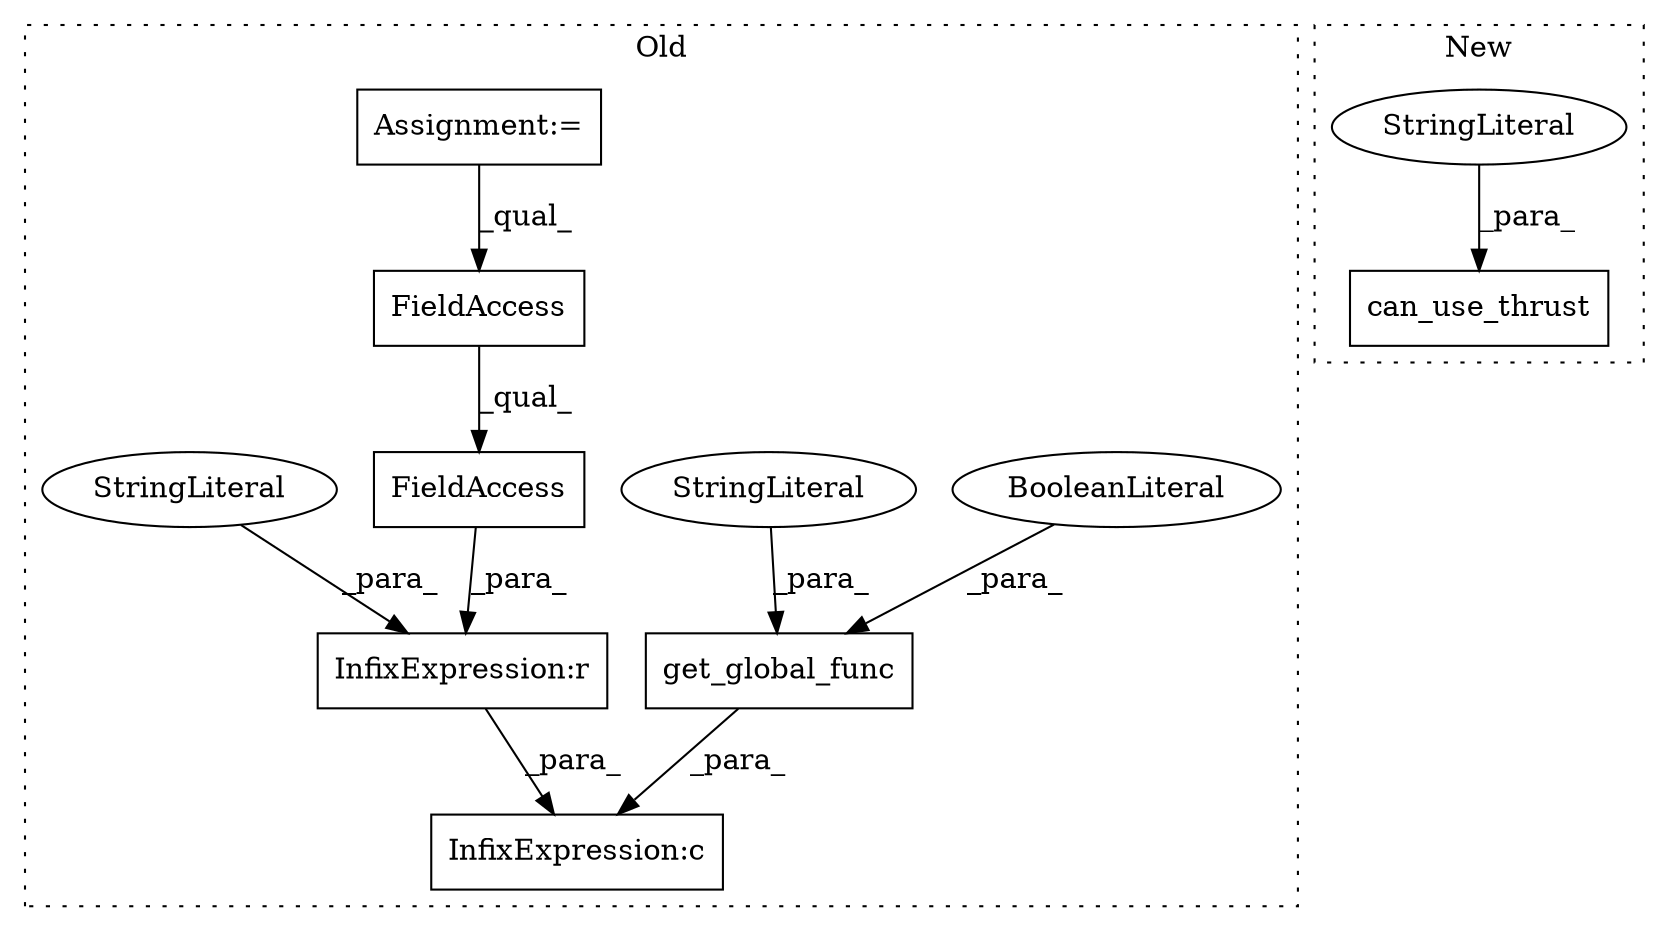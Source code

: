 digraph G {
subgraph cluster0 {
1 [label="get_global_func" a="32" s="30645,30691" l="16,1" shape="box"];
3 [label="InfixExpression:c" a="27" s="30641" l="4" shape="box"];
4 [label="InfixExpression:r" a="27" s="30630" l="4" shape="box"];
5 [label="FieldAccess" a="22" s="30614" l="16" shape="box"];
6 [label="FieldAccess" a="22" s="30614" l="11" shape="box"];
7 [label="BooleanLiteral" a="9" s="30687" l="4" shape="ellipse"];
9 [label="StringLiteral" a="45" s="30634" l="6" shape="ellipse"];
10 [label="StringLiteral" a="45" s="30661" l="25" shape="ellipse"];
11 [label="Assignment:=" a="7" s="30443" l="6" shape="box"];
label = "Old";
style="dotted";
}
subgraph cluster1 {
2 [label="can_use_thrust" a="32" s="30465,30512" l="15,1" shape="box"];
8 [label="StringLiteral" a="45" s="30487" l="25" shape="ellipse"];
label = "New";
style="dotted";
}
1 -> 3 [label="_para_"];
4 -> 3 [label="_para_"];
5 -> 4 [label="_para_"];
6 -> 5 [label="_qual_"];
7 -> 1 [label="_para_"];
8 -> 2 [label="_para_"];
9 -> 4 [label="_para_"];
10 -> 1 [label="_para_"];
11 -> 6 [label="_qual_"];
}